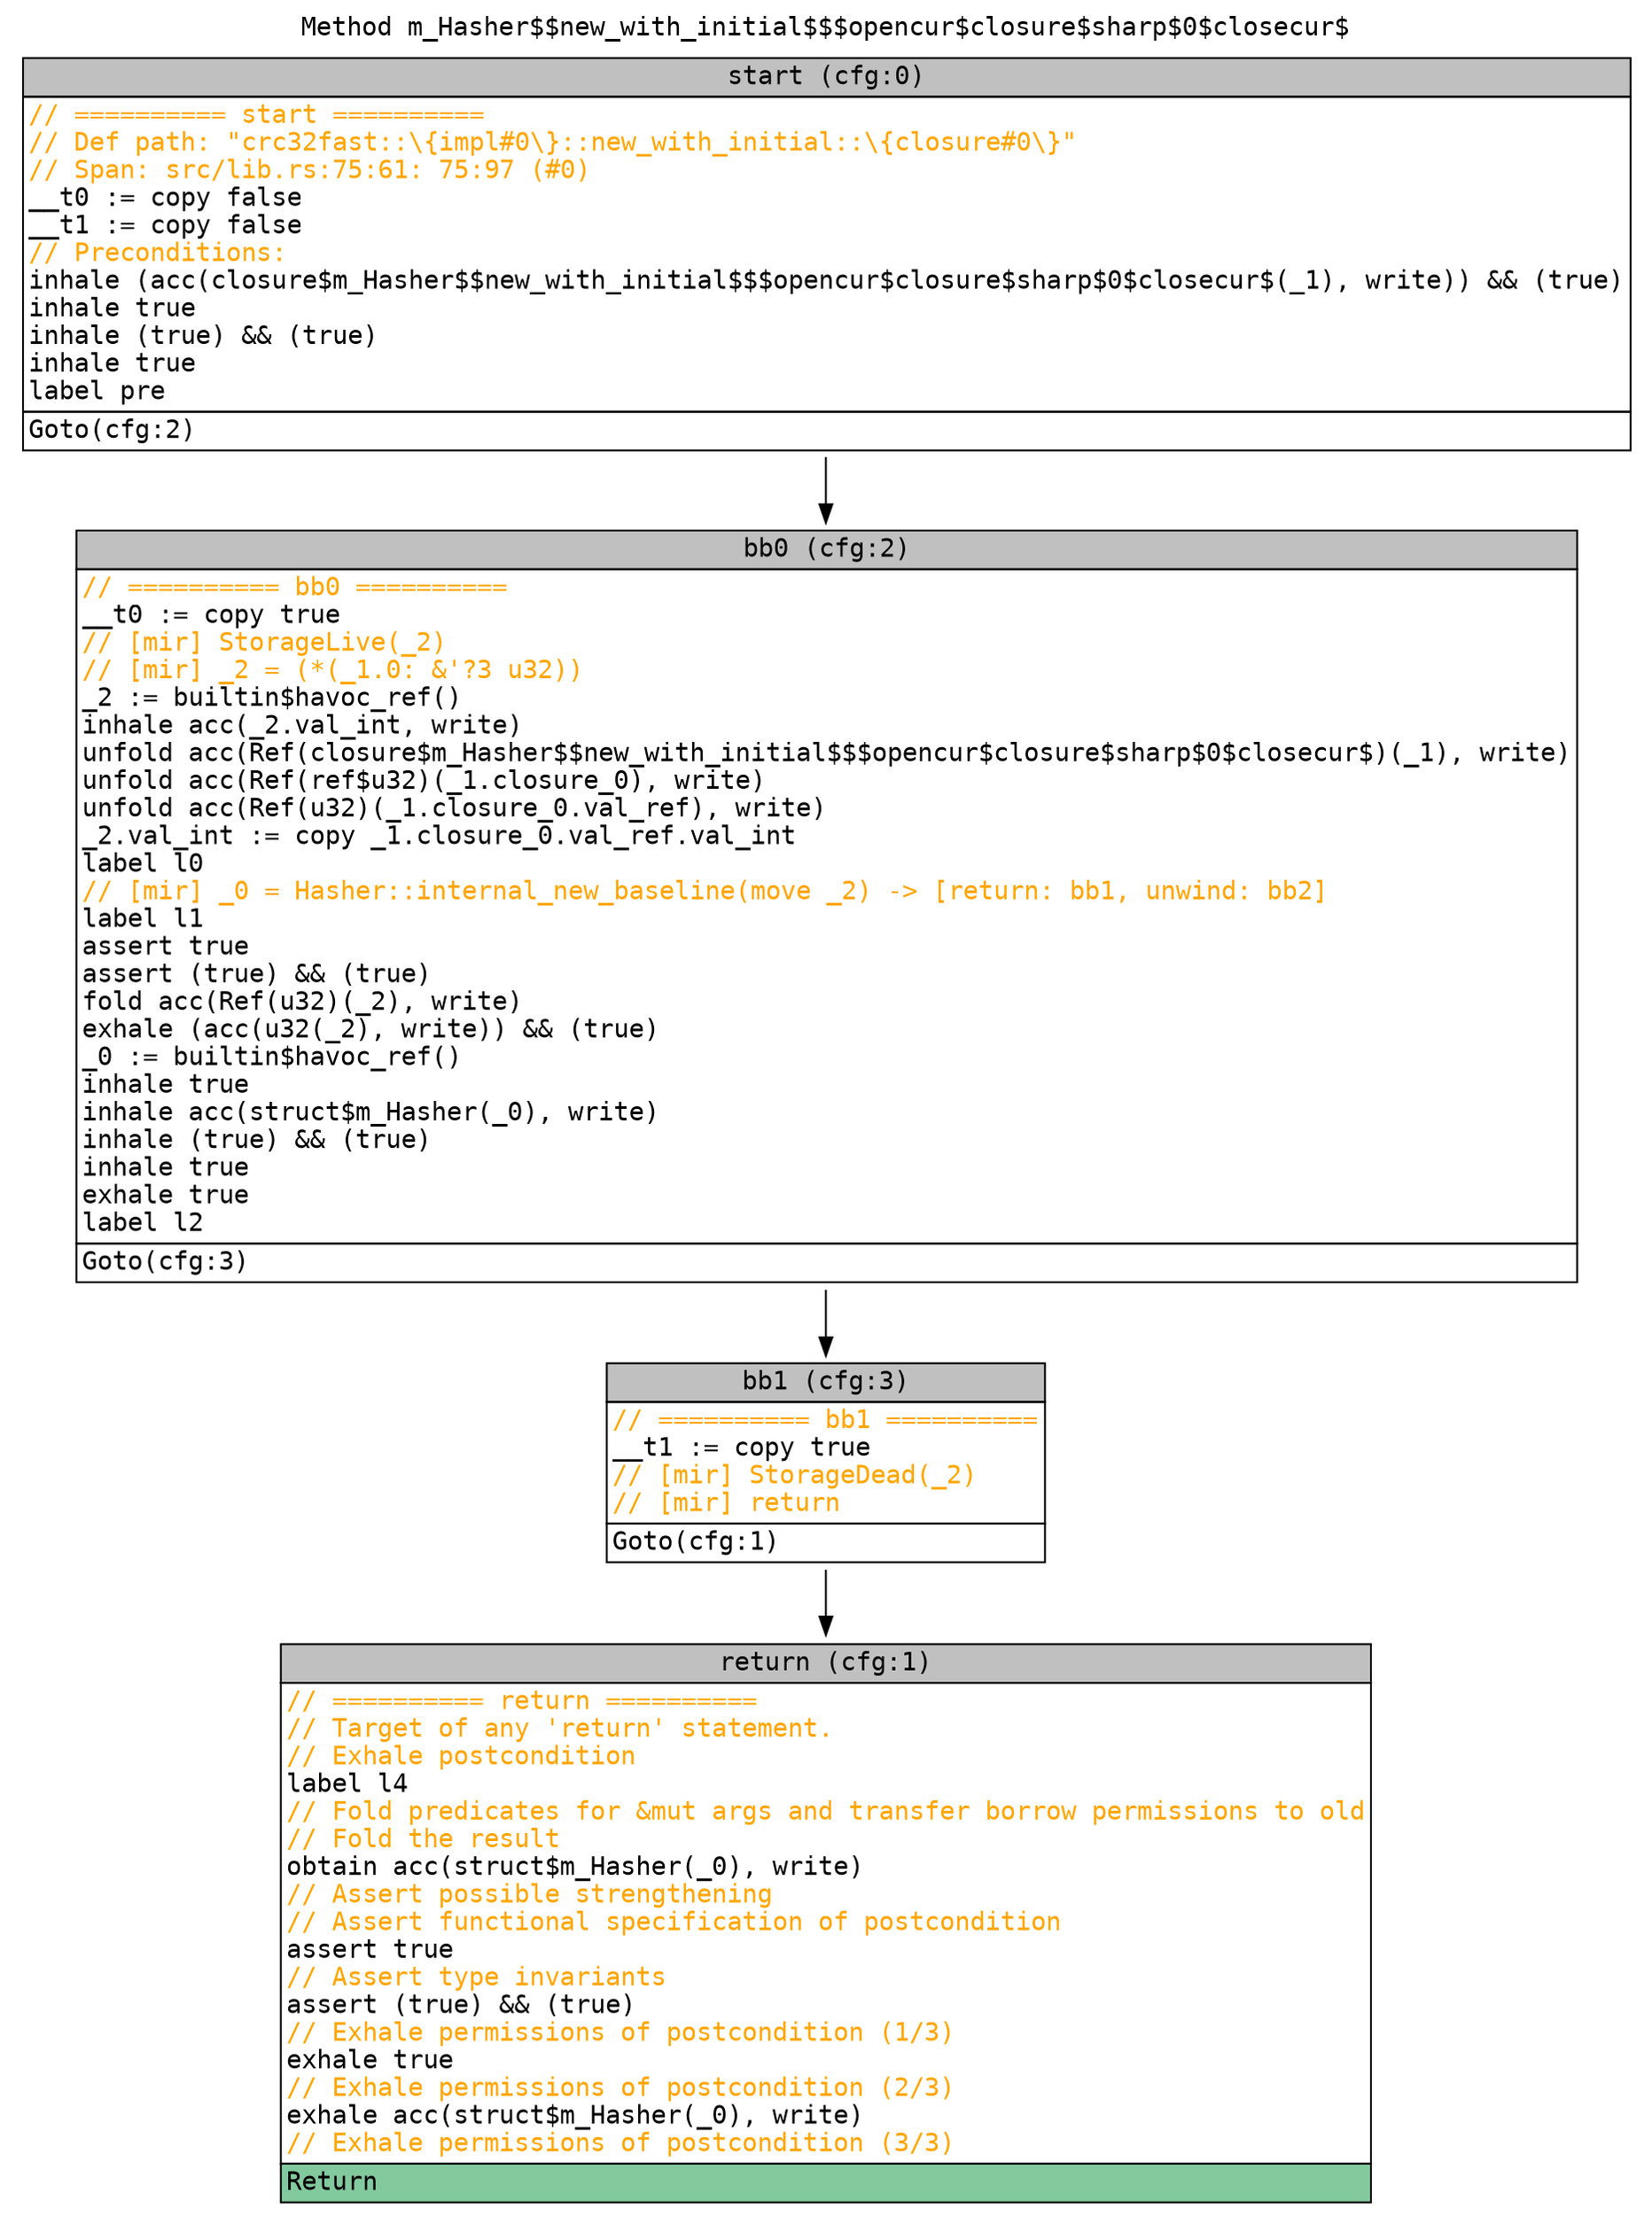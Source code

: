 digraph CFG {
graph [fontname=monospace];
node [fontname=monospace];
edge [fontname=monospace];
labelloc="t";
label="Method m_Hasher$$new_with_initial$$$opencur$closure$sharp$0$closecur$";
"block_start" [shape=none,label=<<table border="0" cellborder="1" cellspacing="0"><tr><td bgcolor="gray" align="center">start (cfg:0)</td></tr><tr><td align="left" balign="left"><font color="orange">// ========== start ==========</font><br/><font color="orange">// Def path: "crc32fast::\{impl#0\}::new_with_initial::\{closure#0\}"</font><br/><font color="orange">// Span: src/lib.rs:75:61: 75:97 (#0)</font><br/>__t0 := copy false<br/>__t1 := copy false<br/><font color="orange">// Preconditions:</font><br/>inhale (acc(closure$m_Hasher$$new_with_initial$$$opencur$closure$sharp$0$closecur$(_1), write)) &amp;&amp; (true)<br/>inhale true<br/>inhale (true) &amp;&amp; (true)<br/>inhale true<br/>label pre</td></tr><tr><td align="left">Goto(cfg:2)<br/></td></tr></table>>];
"block_return" [shape=none,label=<<table border="0" cellborder="1" cellspacing="0"><tr><td bgcolor="gray" align="center">return (cfg:1)</td></tr><tr><td align="left" balign="left"><font color="orange">// ========== return ==========</font><br/><font color="orange">// Target of any 'return' statement.</font><br/><font color="orange">// Exhale postcondition</font><br/>label l4<br/><font color="orange">// Fold predicates for &amp;mut args and transfer borrow permissions to old</font><br/><font color="orange">// Fold the result</font><br/>obtain acc(struct$m_Hasher(_0), write)<br/><font color="orange">// Assert possible strengthening</font><br/><font color="orange">// Assert functional specification of postcondition</font><br/>assert true<br/><font color="orange">// Assert type invariants</font><br/>assert (true) &amp;&amp; (true)<br/><font color="orange">// Exhale permissions of postcondition (1/3)</font><br/>exhale true<br/><font color="orange">// Exhale permissions of postcondition (2/3)</font><br/>exhale acc(struct$m_Hasher(_0), write)<br/><font color="orange">// Exhale permissions of postcondition (3/3)</font></td></tr><tr><td align="left" bgcolor="#82CA9D">Return<br/></td></tr></table>>];
"block_bb0" [shape=none,label=<<table border="0" cellborder="1" cellspacing="0"><tr><td bgcolor="gray" align="center">bb0 (cfg:2)</td></tr><tr><td align="left" balign="left"><font color="orange">// ========== bb0 ==========</font><br/>__t0 := copy true<br/><font color="orange">// [mir] StorageLive(_2)</font><br/><font color="orange">// [mir] _2 = (*(_1.0: &amp;'?3 u32))</font><br/>_2 := builtin$havoc_ref()<br/>inhale acc(_2.val_int, write)<br/>unfold acc(Ref(closure$m_Hasher$$new_with_initial$$$opencur$closure$sharp$0$closecur$)(_1), write)<br/>unfold acc(Ref(ref$u32)(_1.closure_0), write)<br/>unfold acc(Ref(u32)(_1.closure_0.val_ref), write)<br/>_2.val_int := copy _1.closure_0.val_ref.val_int<br/>label l0<br/><font color="orange">// [mir] _0 = Hasher::internal_new_baseline(move _2) -&gt; [return: bb1, unwind: bb2]</font><br/>label l1<br/>assert true<br/>assert (true) &amp;&amp; (true)<br/>fold acc(Ref(u32)(_2), write)<br/>exhale (acc(u32(_2), write)) &amp;&amp; (true)<br/>_0 := builtin$havoc_ref()<br/>inhale true<br/>inhale acc(struct$m_Hasher(_0), write)<br/>inhale (true) &amp;&amp; (true)<br/>inhale true<br/>exhale true<br/>label l2</td></tr><tr><td align="left">Goto(cfg:3)<br/></td></tr></table>>];
"block_bb1" [shape=none,label=<<table border="0" cellborder="1" cellspacing="0"><tr><td bgcolor="gray" align="center">bb1 (cfg:3)</td></tr><tr><td align="left" balign="left"><font color="orange">// ========== bb1 ==========</font><br/>__t1 := copy true<br/><font color="orange">// [mir] StorageDead(_2)</font><br/><font color="orange">// [mir] return</font></td></tr><tr><td align="left">Goto(cfg:1)<br/></td></tr></table>>];
"block_start" -> "block_bb0";
"block_bb0" -> "block_bb1";
"block_bb1" -> "block_return";
}
